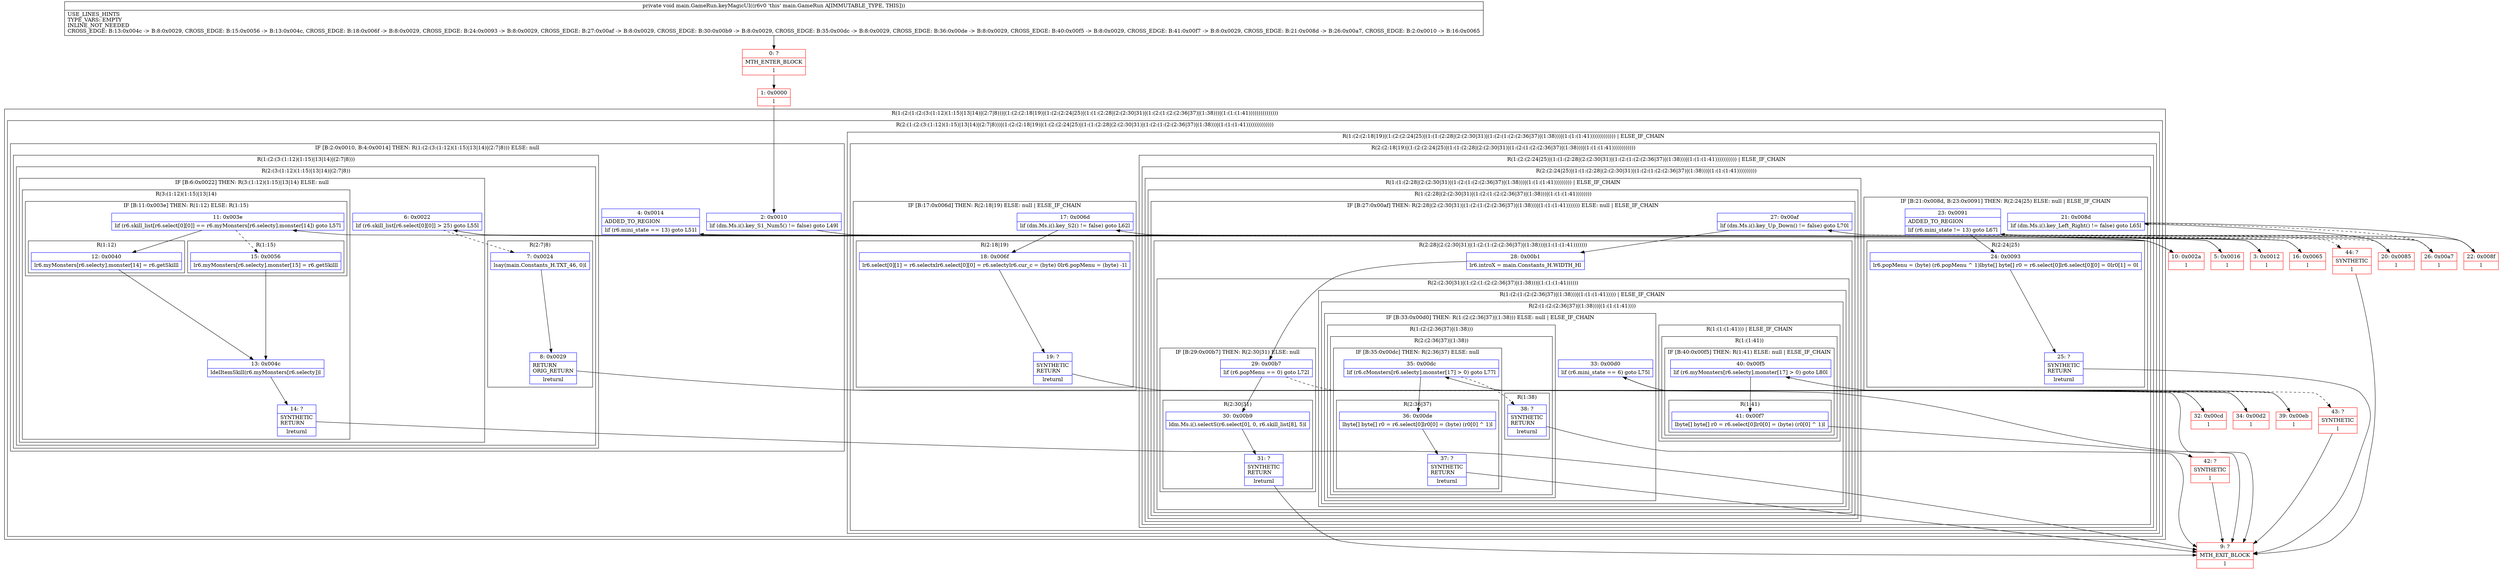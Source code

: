 digraph "CFG formain.GameRun.keyMagicUI()V" {
subgraph cluster_Region_1398303621 {
label = "R(1:(2:(1:(2:(3:(1:12)(1:15)|13|14)|(2:7|8)))|(1:(2:(2:18|19)|(1:(2:(2:24|25)|(1:(1:(2:28|(2:(2:30|31)|(1:(2:(1:(2:(2:36|37)|(1:38)))|(1:(1:(1:41)))))))))))))))";
node [shape=record,color=blue];
subgraph cluster_Region_954102460 {
label = "R(2:(1:(2:(3:(1:12)(1:15)|13|14)|(2:7|8)))|(1:(2:(2:18|19)|(1:(2:(2:24|25)|(1:(1:(2:28|(2:(2:30|31)|(1:(2:(1:(2:(2:36|37)|(1:38)))|(1:(1:(1:41))))))))))))))";
node [shape=record,color=blue];
subgraph cluster_IfRegion_765538406 {
label = "IF [B:2:0x0010, B:4:0x0014] THEN: R(1:(2:(3:(1:12)(1:15)|13|14)|(2:7|8))) ELSE: null";
node [shape=record,color=blue];
Node_2 [shape=record,label="{2\:\ 0x0010|lif (dm.Ms.i().key_S1_Num5() != false) goto L49l}"];
Node_4 [shape=record,label="{4\:\ 0x0014|ADDED_TO_REGION\l|lif (r6.mini_state == 13) goto L51l}"];
subgraph cluster_Region_1008476046 {
label = "R(1:(2:(3:(1:12)(1:15)|13|14)|(2:7|8)))";
node [shape=record,color=blue];
subgraph cluster_Region_747134923 {
label = "R(2:(3:(1:12)(1:15)|13|14)|(2:7|8))";
node [shape=record,color=blue];
subgraph cluster_IfRegion_1737003892 {
label = "IF [B:6:0x0022] THEN: R(3:(1:12)(1:15)|13|14) ELSE: null";
node [shape=record,color=blue];
Node_6 [shape=record,label="{6\:\ 0x0022|lif (r6.skill_list[r6.select[0][0]] \> 25) goto L55l}"];
subgraph cluster_Region_1125035491 {
label = "R(3:(1:12)(1:15)|13|14)";
node [shape=record,color=blue];
subgraph cluster_IfRegion_523381347 {
label = "IF [B:11:0x003e] THEN: R(1:12) ELSE: R(1:15)";
node [shape=record,color=blue];
Node_11 [shape=record,label="{11\:\ 0x003e|lif (r6.skill_list[r6.select[0][0]] == r6.myMonsters[r6.selecty].monster[14]) goto L57l}"];
subgraph cluster_Region_1906985033 {
label = "R(1:12)";
node [shape=record,color=blue];
Node_12 [shape=record,label="{12\:\ 0x0040|lr6.myMonsters[r6.selecty].monster[14] = r6.getSkilll}"];
}
subgraph cluster_Region_1377461819 {
label = "R(1:15)";
node [shape=record,color=blue];
Node_15 [shape=record,label="{15\:\ 0x0056|lr6.myMonsters[r6.selecty].monster[15] = r6.getSkilll}"];
}
}
Node_13 [shape=record,label="{13\:\ 0x004c|ldelItemSkill(r6.myMonsters[r6.selecty])l}"];
Node_14 [shape=record,label="{14\:\ ?|SYNTHETIC\lRETURN\l|lreturnl}"];
}
}
subgraph cluster_Region_1682810926 {
label = "R(2:7|8)";
node [shape=record,color=blue];
Node_7 [shape=record,label="{7\:\ 0x0024|lsay(main.Constants_H.TXT_46, 0)l}"];
Node_8 [shape=record,label="{8\:\ 0x0029|RETURN\lORIG_RETURN\l|lreturnl}"];
}
}
}
}
subgraph cluster_Region_1780672502 {
label = "R(1:(2:(2:18|19)|(1:(2:(2:24|25)|(1:(1:(2:28|(2:(2:30|31)|(1:(2:(1:(2:(2:36|37)|(1:38)))|(1:(1:(1:41))))))))))))) | ELSE_IF_CHAIN\l";
node [shape=record,color=blue];
subgraph cluster_Region_1240011515 {
label = "R(2:(2:18|19)|(1:(2:(2:24|25)|(1:(1:(2:28|(2:(2:30|31)|(1:(2:(1:(2:(2:36|37)|(1:38)))|(1:(1:(1:41))))))))))))";
node [shape=record,color=blue];
subgraph cluster_IfRegion_1220779587 {
label = "IF [B:17:0x006d] THEN: R(2:18|19) ELSE: null | ELSE_IF_CHAIN\l";
node [shape=record,color=blue];
Node_17 [shape=record,label="{17\:\ 0x006d|lif (dm.Ms.i().key_S2() != false) goto L62l}"];
subgraph cluster_Region_1095127981 {
label = "R(2:18|19)";
node [shape=record,color=blue];
Node_18 [shape=record,label="{18\:\ 0x006f|lr6.select[0][1] = r6.selectxlr6.select[0][0] = r6.selectylr6.cur_c = (byte) 0lr6.popMenu = (byte) \-1l}"];
Node_19 [shape=record,label="{19\:\ ?|SYNTHETIC\lRETURN\l|lreturnl}"];
}
}
subgraph cluster_Region_1017516324 {
label = "R(1:(2:(2:24|25)|(1:(1:(2:28|(2:(2:30|31)|(1:(2:(1:(2:(2:36|37)|(1:38)))|(1:(1:(1:41))))))))))) | ELSE_IF_CHAIN\l";
node [shape=record,color=blue];
subgraph cluster_Region_1029288577 {
label = "R(2:(2:24|25)|(1:(1:(2:28|(2:(2:30|31)|(1:(2:(1:(2:(2:36|37)|(1:38)))|(1:(1:(1:41))))))))))";
node [shape=record,color=blue];
subgraph cluster_IfRegion_1773929199 {
label = "IF [B:21:0x008d, B:23:0x0091] THEN: R(2:24|25) ELSE: null | ELSE_IF_CHAIN\l";
node [shape=record,color=blue];
Node_21 [shape=record,label="{21\:\ 0x008d|lif (dm.Ms.i().key_Left_Right() != false) goto L65l}"];
Node_23 [shape=record,label="{23\:\ 0x0091|ADDED_TO_REGION\l|lif (r6.mini_state != 13) goto L67l}"];
subgraph cluster_Region_106231489 {
label = "R(2:24|25)";
node [shape=record,color=blue];
Node_24 [shape=record,label="{24\:\ 0x0093|lr6.popMenu = (byte) (r6.popMenu ^ 1)lbyte[] byte[] r0 = r6.select[0]lr6.select[0][0] = 0lr0[1] = 0l}"];
Node_25 [shape=record,label="{25\:\ ?|SYNTHETIC\lRETURN\l|lreturnl}"];
}
}
subgraph cluster_Region_437583694 {
label = "R(1:(1:(2:28|(2:(2:30|31)|(1:(2:(1:(2:(2:36|37)|(1:38)))|(1:(1:(1:41))))))))) | ELSE_IF_CHAIN\l";
node [shape=record,color=blue];
subgraph cluster_Region_381153817 {
label = "R(1:(2:28|(2:(2:30|31)|(1:(2:(1:(2:(2:36|37)|(1:38)))|(1:(1:(1:41))))))))";
node [shape=record,color=blue];
subgraph cluster_IfRegion_1720354804 {
label = "IF [B:27:0x00af] THEN: R(2:28|(2:(2:30|31)|(1:(2:(1:(2:(2:36|37)|(1:38)))|(1:(1:(1:41))))))) ELSE: null | ELSE_IF_CHAIN\l";
node [shape=record,color=blue];
Node_27 [shape=record,label="{27\:\ 0x00af|lif (dm.Ms.i().key_Up_Down() != false) goto L70l}"];
subgraph cluster_Region_1864911536 {
label = "R(2:28|(2:(2:30|31)|(1:(2:(1:(2:(2:36|37)|(1:38)))|(1:(1:(1:41)))))))";
node [shape=record,color=blue];
Node_28 [shape=record,label="{28\:\ 0x00b1|lr6.introX = main.Constants_H.WIDTH_Hl}"];
subgraph cluster_Region_1392195220 {
label = "R(2:(2:30|31)|(1:(2:(1:(2:(2:36|37)|(1:38)))|(1:(1:(1:41))))))";
node [shape=record,color=blue];
subgraph cluster_IfRegion_2071278056 {
label = "IF [B:29:0x00b7] THEN: R(2:30|31) ELSE: null";
node [shape=record,color=blue];
Node_29 [shape=record,label="{29\:\ 0x00b7|lif (r6.popMenu == 0) goto L72l}"];
subgraph cluster_Region_1232251989 {
label = "R(2:30|31)";
node [shape=record,color=blue];
Node_30 [shape=record,label="{30\:\ 0x00b9|ldm.Ms.i().selectS(r6.select[0], 0, r6.skill_list[8], 5)l}"];
Node_31 [shape=record,label="{31\:\ ?|SYNTHETIC\lRETURN\l|lreturnl}"];
}
}
subgraph cluster_Region_1688338945 {
label = "R(1:(2:(1:(2:(2:36|37)|(1:38)))|(1:(1:(1:41))))) | ELSE_IF_CHAIN\l";
node [shape=record,color=blue];
subgraph cluster_Region_1877399447 {
label = "R(2:(1:(2:(2:36|37)|(1:38)))|(1:(1:(1:41))))";
node [shape=record,color=blue];
subgraph cluster_IfRegion_1036931570 {
label = "IF [B:33:0x00d0] THEN: R(1:(2:(2:36|37)|(1:38))) ELSE: null | ELSE_IF_CHAIN\l";
node [shape=record,color=blue];
Node_33 [shape=record,label="{33\:\ 0x00d0|lif (r6.mini_state == 6) goto L75l}"];
subgraph cluster_Region_1635930650 {
label = "R(1:(2:(2:36|37)|(1:38)))";
node [shape=record,color=blue];
subgraph cluster_Region_356840993 {
label = "R(2:(2:36|37)|(1:38))";
node [shape=record,color=blue];
subgraph cluster_IfRegion_1279775089 {
label = "IF [B:35:0x00dc] THEN: R(2:36|37) ELSE: null";
node [shape=record,color=blue];
Node_35 [shape=record,label="{35\:\ 0x00dc|lif (r6.cMonsters[r6.selecty].monster[17] \> 0) goto L77l}"];
subgraph cluster_Region_98727391 {
label = "R(2:36|37)";
node [shape=record,color=blue];
Node_36 [shape=record,label="{36\:\ 0x00de|lbyte[] byte[] r0 = r6.select[0]lr0[0] = (byte) (r0[0] ^ 1)l}"];
Node_37 [shape=record,label="{37\:\ ?|SYNTHETIC\lRETURN\l|lreturnl}"];
}
}
subgraph cluster_Region_63523018 {
label = "R(1:38)";
node [shape=record,color=blue];
Node_38 [shape=record,label="{38\:\ ?|SYNTHETIC\lRETURN\l|lreturnl}"];
}
}
}
}
subgraph cluster_Region_1881724971 {
label = "R(1:(1:(1:41))) | ELSE_IF_CHAIN\l";
node [shape=record,color=blue];
subgraph cluster_Region_1114623473 {
label = "R(1:(1:41))";
node [shape=record,color=blue];
subgraph cluster_IfRegion_810635412 {
label = "IF [B:40:0x00f5] THEN: R(1:41) ELSE: null | ELSE_IF_CHAIN\l";
node [shape=record,color=blue];
Node_40 [shape=record,label="{40\:\ 0x00f5|lif (r6.myMonsters[r6.selecty].monster[17] \> 0) goto L80l}"];
subgraph cluster_Region_1988761654 {
label = "R(1:41)";
node [shape=record,color=blue];
Node_41 [shape=record,label="{41\:\ 0x00f7|lbyte[] byte[] r0 = r6.select[0]lr0[0] = (byte) (r0[0] ^ 1)l}"];
}
}
}
}
}
}
}
}
}
}
}
}
}
}
}
}
}
Node_0 [shape=record,color=red,label="{0\:\ ?|MTH_ENTER_BLOCK\l|l}"];
Node_1 [shape=record,color=red,label="{1\:\ 0x0000|l}"];
Node_3 [shape=record,color=red,label="{3\:\ 0x0012|l}"];
Node_5 [shape=record,color=red,label="{5\:\ 0x0016|l}"];
Node_9 [shape=record,color=red,label="{9\:\ ?|MTH_EXIT_BLOCK\l|l}"];
Node_10 [shape=record,color=red,label="{10\:\ 0x002a|l}"];
Node_16 [shape=record,color=red,label="{16\:\ 0x0065|l}"];
Node_20 [shape=record,color=red,label="{20\:\ 0x0085|l}"];
Node_22 [shape=record,color=red,label="{22\:\ 0x008f|l}"];
Node_26 [shape=record,color=red,label="{26\:\ 0x00a7|l}"];
Node_32 [shape=record,color=red,label="{32\:\ 0x00cd|l}"];
Node_34 [shape=record,color=red,label="{34\:\ 0x00d2|l}"];
Node_39 [shape=record,color=red,label="{39\:\ 0x00eb|l}"];
Node_42 [shape=record,color=red,label="{42\:\ ?|SYNTHETIC\l|l}"];
Node_43 [shape=record,color=red,label="{43\:\ ?|SYNTHETIC\l|l}"];
Node_44 [shape=record,color=red,label="{44\:\ ?|SYNTHETIC\l|l}"];
MethodNode[shape=record,label="{private void main.GameRun.keyMagicUI((r6v0 'this' main.GameRun A[IMMUTABLE_TYPE, THIS]))  | USE_LINES_HINTS\lTYPE_VARS: EMPTY\lINLINE_NOT_NEEDED\lCROSS_EDGE: B:13:0x004c \-\> B:8:0x0029, CROSS_EDGE: B:15:0x0056 \-\> B:13:0x004c, CROSS_EDGE: B:18:0x006f \-\> B:8:0x0029, CROSS_EDGE: B:24:0x0093 \-\> B:8:0x0029, CROSS_EDGE: B:27:0x00af \-\> B:8:0x0029, CROSS_EDGE: B:30:0x00b9 \-\> B:8:0x0029, CROSS_EDGE: B:35:0x00dc \-\> B:8:0x0029, CROSS_EDGE: B:36:0x00de \-\> B:8:0x0029, CROSS_EDGE: B:40:0x00f5 \-\> B:8:0x0029, CROSS_EDGE: B:41:0x00f7 \-\> B:8:0x0029, CROSS_EDGE: B:21:0x008d \-\> B:26:0x00a7, CROSS_EDGE: B:2:0x0010 \-\> B:16:0x0065\l}"];
MethodNode -> Node_0;
Node_2 -> Node_3;
Node_2 -> Node_16[style=dashed];
Node_4 -> Node_5;
Node_4 -> Node_16[style=dashed];
Node_6 -> Node_7[style=dashed];
Node_6 -> Node_10;
Node_11 -> Node_12;
Node_11 -> Node_15[style=dashed];
Node_12 -> Node_13;
Node_15 -> Node_13;
Node_13 -> Node_14;
Node_14 -> Node_9;
Node_7 -> Node_8;
Node_8 -> Node_9;
Node_17 -> Node_18;
Node_17 -> Node_20[style=dashed];
Node_18 -> Node_19;
Node_19 -> Node_9;
Node_21 -> Node_22;
Node_21 -> Node_26[style=dashed];
Node_23 -> Node_24;
Node_23 -> Node_26[style=dashed];
Node_24 -> Node_25;
Node_25 -> Node_9;
Node_27 -> Node_28;
Node_27 -> Node_44[style=dashed];
Node_28 -> Node_29;
Node_29 -> Node_30;
Node_29 -> Node_32[style=dashed];
Node_30 -> Node_31;
Node_31 -> Node_9;
Node_33 -> Node_34;
Node_33 -> Node_39[style=dashed];
Node_35 -> Node_36;
Node_35 -> Node_38[style=dashed];
Node_36 -> Node_37;
Node_37 -> Node_9;
Node_38 -> Node_9;
Node_40 -> Node_41;
Node_40 -> Node_43[style=dashed];
Node_41 -> Node_42;
Node_0 -> Node_1;
Node_1 -> Node_2;
Node_3 -> Node_4;
Node_5 -> Node_6;
Node_10 -> Node_11;
Node_16 -> Node_17;
Node_20 -> Node_21;
Node_22 -> Node_23;
Node_26 -> Node_27;
Node_32 -> Node_33;
Node_34 -> Node_35;
Node_39 -> Node_40;
Node_42 -> Node_9;
Node_43 -> Node_9;
Node_44 -> Node_9;
}

